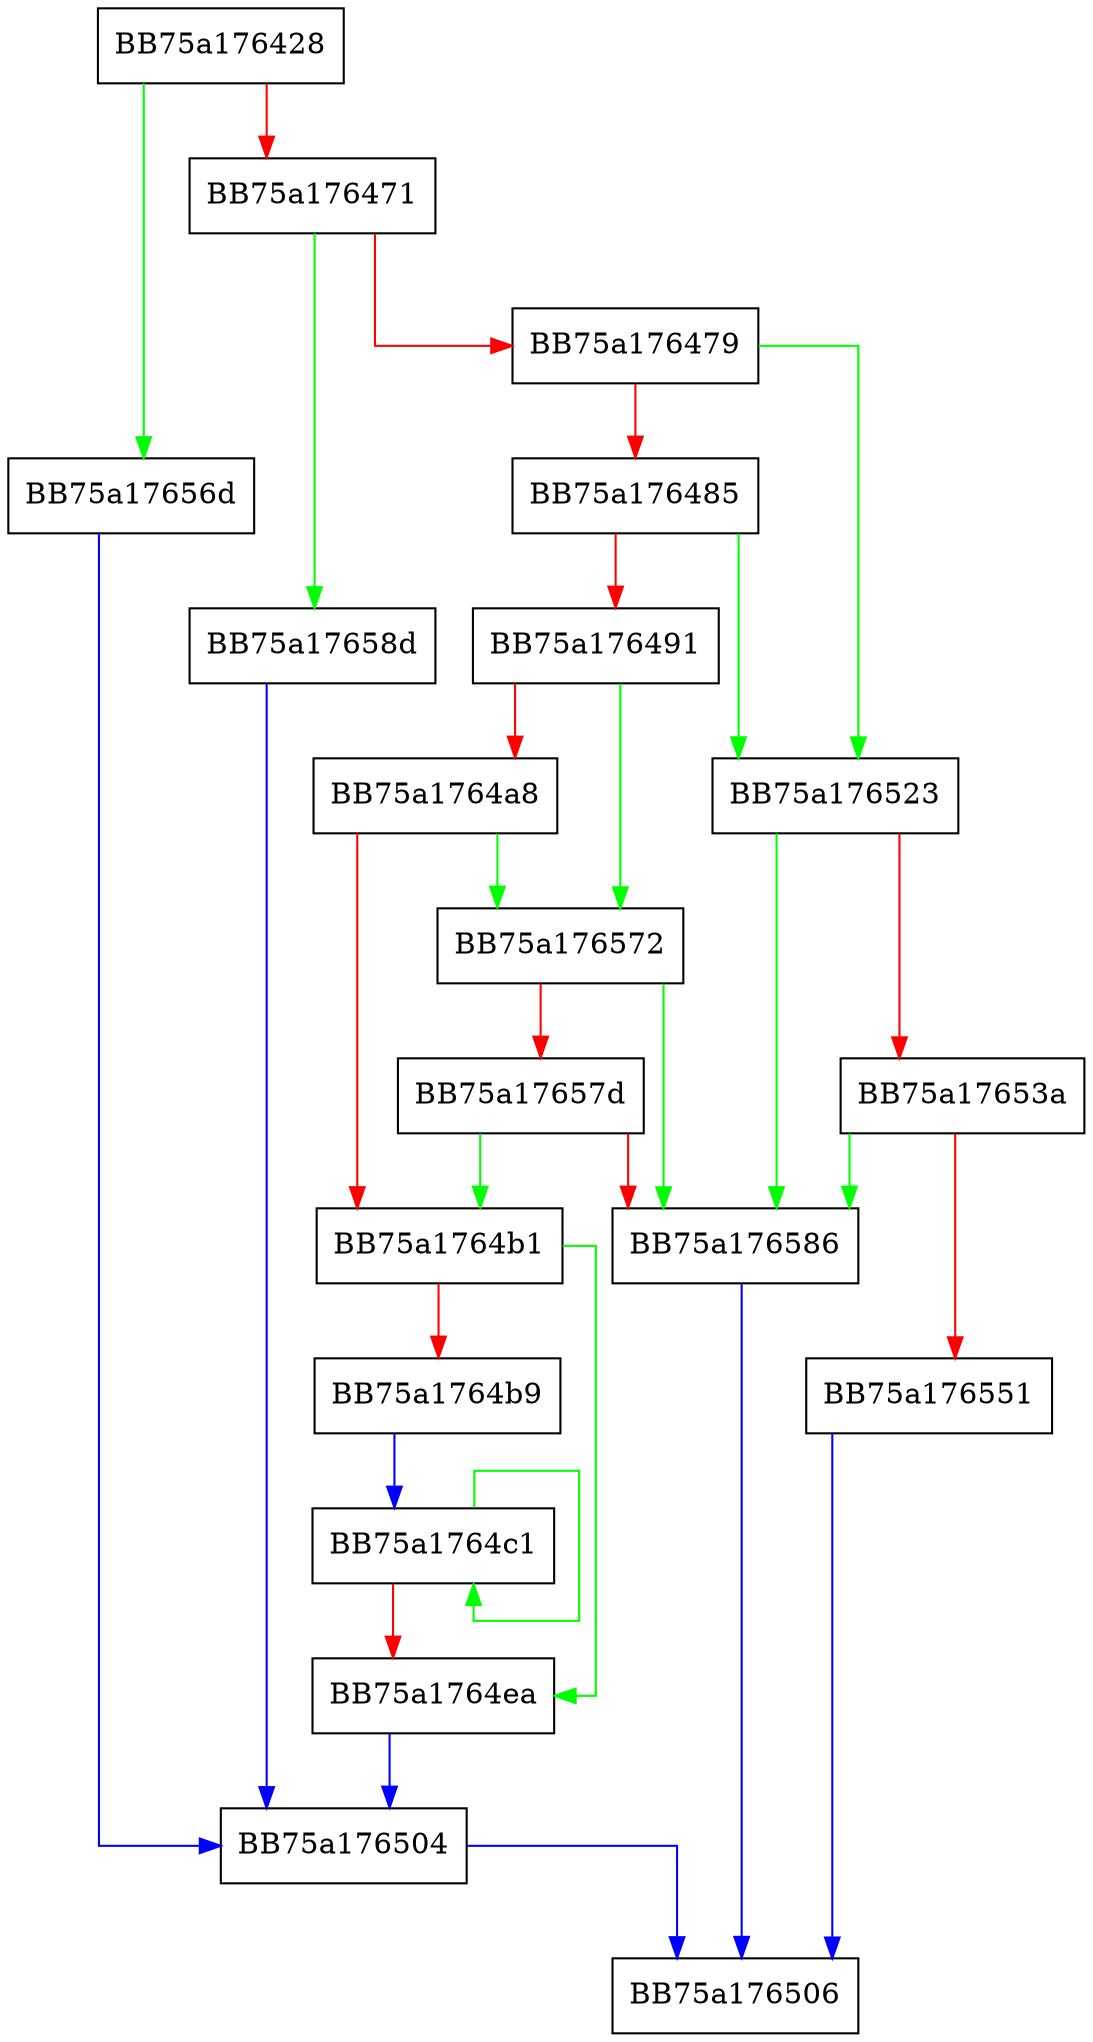 digraph initByConcat {
  node [shape="box"];
  graph [splines=ortho];
  BB75a176428 -> BB75a17656d [color="green"];
  BB75a176428 -> BB75a176471 [color="red"];
  BB75a176471 -> BB75a17658d [color="green"];
  BB75a176471 -> BB75a176479 [color="red"];
  BB75a176479 -> BB75a176523 [color="green"];
  BB75a176479 -> BB75a176485 [color="red"];
  BB75a176485 -> BB75a176523 [color="green"];
  BB75a176485 -> BB75a176491 [color="red"];
  BB75a176491 -> BB75a176572 [color="green"];
  BB75a176491 -> BB75a1764a8 [color="red"];
  BB75a1764a8 -> BB75a176572 [color="green"];
  BB75a1764a8 -> BB75a1764b1 [color="red"];
  BB75a1764b1 -> BB75a1764ea [color="green"];
  BB75a1764b1 -> BB75a1764b9 [color="red"];
  BB75a1764b9 -> BB75a1764c1 [color="blue"];
  BB75a1764c1 -> BB75a1764c1 [color="green"];
  BB75a1764c1 -> BB75a1764ea [color="red"];
  BB75a1764ea -> BB75a176504 [color="blue"];
  BB75a176504 -> BB75a176506 [color="blue"];
  BB75a176523 -> BB75a176586 [color="green"];
  BB75a176523 -> BB75a17653a [color="red"];
  BB75a17653a -> BB75a176586 [color="green"];
  BB75a17653a -> BB75a176551 [color="red"];
  BB75a176551 -> BB75a176506 [color="blue"];
  BB75a17656d -> BB75a176504 [color="blue"];
  BB75a176572 -> BB75a176586 [color="green"];
  BB75a176572 -> BB75a17657d [color="red"];
  BB75a17657d -> BB75a1764b1 [color="green"];
  BB75a17657d -> BB75a176586 [color="red"];
  BB75a176586 -> BB75a176506 [color="blue"];
  BB75a17658d -> BB75a176504 [color="blue"];
}